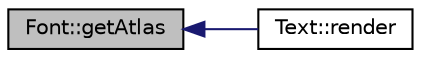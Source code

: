 digraph "Font::getAtlas"
{
  edge [fontname="Helvetica",fontsize="10",labelfontname="Helvetica",labelfontsize="10"];
  node [fontname="Helvetica",fontsize="10",shape=record];
  rankdir="LR";
  Node1 [label="Font::getAtlas",height=0.2,width=0.4,color="black", fillcolor="grey75", style="filled", fontcolor="black"];
  Node1 -> Node2 [dir="back",color="midnightblue",fontsize="10",style="solid",fontname="Helvetica"];
  Node2 [label="Text::render",height=0.2,width=0.4,color="black", fillcolor="white", style="filled",URL="$class_text.html#a8a365f1337c52ee44e006bd59b82ff28"];
}

